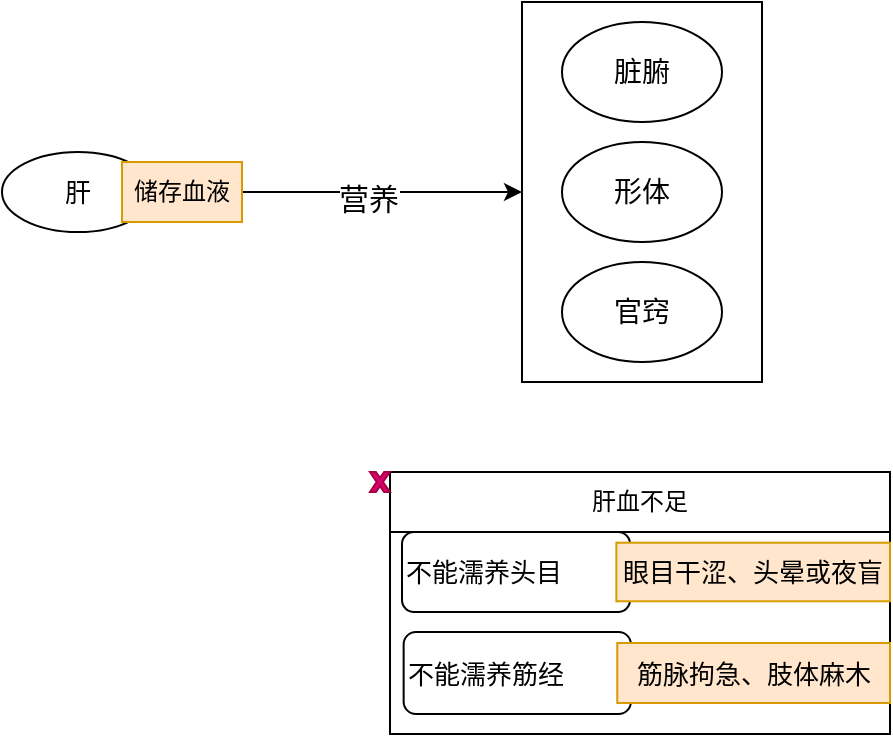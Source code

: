 <mxfile version="22.1.17" type="github">
  <diagram name="第 1 页" id="JK6JBXOP9RQf0usXEJeH">
    <mxGraphModel dx="1050" dy="557" grid="1" gridSize="10" guides="1" tooltips="1" connect="1" arrows="1" fold="1" page="1" pageScale="1" pageWidth="827" pageHeight="1169" math="0" shadow="0">
      <root>
        <mxCell id="0" />
        <mxCell id="1" parent="0" />
        <mxCell id="kIAk1iYzoB-Qb-6D6KU0-1" value="" style="group" vertex="1" connectable="0" parent="1">
          <mxGeometry x="80" y="150" width="120" height="40" as="geometry" />
        </mxCell>
        <mxCell id="kIAk1iYzoB-Qb-6D6KU0-2" value="肝" style="ellipse;whiteSpace=wrap;html=1;fontSize=13;" vertex="1" parent="kIAk1iYzoB-Qb-6D6KU0-1">
          <mxGeometry width="76" height="40" as="geometry" />
        </mxCell>
        <mxCell id="kIAk1iYzoB-Qb-6D6KU0-3" value="" style="endArrow=classic;html=1;rounded=0;exitX=1;exitY=0.5;exitDx=0;exitDy=0;" edge="1" parent="kIAk1iYzoB-Qb-6D6KU0-1" source="kIAk1iYzoB-Qb-6D6KU0-2" target="kIAk1iYzoB-Qb-6D6KU0-4">
          <mxGeometry width="50" height="50" relative="1" as="geometry">
            <mxPoint x="127" y="21" as="sourcePoint" />
            <mxPoint x="272" y="20" as="targetPoint" />
          </mxGeometry>
        </mxCell>
        <mxCell id="kIAk1iYzoB-Qb-6D6KU0-19" style="edgeStyle=orthogonalEdgeStyle;rounded=0;orthogonalLoop=1;jettySize=auto;html=1;exitX=1;exitY=0.5;exitDx=0;exitDy=0;" edge="1" parent="kIAk1iYzoB-Qb-6D6KU0-1" source="kIAk1iYzoB-Qb-6D6KU0-4">
          <mxGeometry relative="1" as="geometry">
            <mxPoint x="260" y="20" as="targetPoint" />
          </mxGeometry>
        </mxCell>
        <mxCell id="kIAk1iYzoB-Qb-6D6KU0-20" value="营养" style="edgeLabel;html=1;align=center;verticalAlign=middle;resizable=0;points=[];fontSize=15;" vertex="1" connectable="0" parent="kIAk1iYzoB-Qb-6D6KU0-19">
          <mxGeometry x="-0.106" y="-3" relative="1" as="geometry">
            <mxPoint as="offset" />
          </mxGeometry>
        </mxCell>
        <mxCell id="kIAk1iYzoB-Qb-6D6KU0-4" value="储存血液" style="text;html=1;strokeColor=#d79b00;fillColor=#ffe6cc;align=center;verticalAlign=middle;whiteSpace=wrap;rounded=0;" vertex="1" parent="kIAk1iYzoB-Qb-6D6KU0-1">
          <mxGeometry x="60" y="5" width="60" height="30" as="geometry" />
        </mxCell>
        <mxCell id="kIAk1iYzoB-Qb-6D6KU0-18" value="" style="group" vertex="1" connectable="0" parent="1">
          <mxGeometry x="340" y="75" width="120" height="190" as="geometry" />
        </mxCell>
        <mxCell id="kIAk1iYzoB-Qb-6D6KU0-17" value="" style="rounded=0;whiteSpace=wrap;html=1;" vertex="1" parent="kIAk1iYzoB-Qb-6D6KU0-18">
          <mxGeometry width="120" height="190" as="geometry" />
        </mxCell>
        <mxCell id="kIAk1iYzoB-Qb-6D6KU0-14" value="脏腑" style="ellipse;whiteSpace=wrap;html=1;fontSize=14;" vertex="1" parent="kIAk1iYzoB-Qb-6D6KU0-18">
          <mxGeometry x="20" y="10" width="80" height="50" as="geometry" />
        </mxCell>
        <mxCell id="kIAk1iYzoB-Qb-6D6KU0-15" value="形体" style="ellipse;whiteSpace=wrap;html=1;fontSize=14;" vertex="1" parent="kIAk1iYzoB-Qb-6D6KU0-18">
          <mxGeometry x="20" y="70" width="80" height="50" as="geometry" />
        </mxCell>
        <mxCell id="kIAk1iYzoB-Qb-6D6KU0-16" value="官窍" style="ellipse;whiteSpace=wrap;html=1;fontSize=14;" vertex="1" parent="kIAk1iYzoB-Qb-6D6KU0-18">
          <mxGeometry x="20" y="130" width="80" height="50" as="geometry" />
        </mxCell>
        <mxCell id="kIAk1iYzoB-Qb-6D6KU0-45" value="" style="group" vertex="1" connectable="0" parent="1">
          <mxGeometry x="264" y="310" width="260" height="131" as="geometry" />
        </mxCell>
        <mxCell id="kIAk1iYzoB-Qb-6D6KU0-24" value="肝血不足" style="swimlane;fontStyle=0;childLayout=stackLayout;horizontal=1;startSize=30;horizontalStack=0;resizeParent=1;resizeParentMax=0;resizeLast=0;collapsible=1;marginBottom=0;whiteSpace=wrap;html=1;" vertex="1" parent="kIAk1iYzoB-Qb-6D6KU0-45">
          <mxGeometry x="10" width="250" height="131" as="geometry" />
        </mxCell>
        <mxCell id="kIAk1iYzoB-Qb-6D6KU0-41" value="" style="group;fontSize=13;align=left;" vertex="1" connectable="0" parent="kIAk1iYzoB-Qb-6D6KU0-24">
          <mxGeometry y="30" width="250" height="101" as="geometry" />
        </mxCell>
        <mxCell id="kIAk1iYzoB-Qb-6D6KU0-65" value="" style="group" vertex="1" connectable="0" parent="kIAk1iYzoB-Qb-6D6KU0-41">
          <mxGeometry x="6" width="244" height="40" as="geometry" />
        </mxCell>
        <mxCell id="kIAk1iYzoB-Qb-6D6KU0-42" value="不能濡养头目" style="rounded=1;whiteSpace=wrap;html=1;fontSize=13;align=left;" vertex="1" parent="kIAk1iYzoB-Qb-6D6KU0-65">
          <mxGeometry width="114.019" height="40" as="geometry" />
        </mxCell>
        <mxCell id="kIAk1iYzoB-Qb-6D6KU0-43" value="眼目干涩、头晕或夜盲" style="text;html=1;strokeColor=#d79b00;fillColor=#ffe6cc;align=center;verticalAlign=middle;whiteSpace=wrap;rounded=0;fontSize=13;" vertex="1" parent="kIAk1iYzoB-Qb-6D6KU0-65">
          <mxGeometry x="107.178" y="5.366" width="136.822" height="29.268" as="geometry" />
        </mxCell>
        <mxCell id="kIAk1iYzoB-Qb-6D6KU0-56" value="" style="group;fontSize=13;align=left;" vertex="1" connectable="0" parent="kIAk1iYzoB-Qb-6D6KU0-41">
          <mxGeometry y="50" width="250" height="41" as="geometry" />
        </mxCell>
        <mxCell id="kIAk1iYzoB-Qb-6D6KU0-57" value="不能濡养筋经" style="rounded=1;whiteSpace=wrap;html=1;fontSize=13;align=left;" vertex="1" parent="kIAk1iYzoB-Qb-6D6KU0-56">
          <mxGeometry x="6.818" width="113.636" height="41" as="geometry" />
        </mxCell>
        <mxCell id="kIAk1iYzoB-Qb-6D6KU0-58" value="筋脉拘急、肢体麻木" style="text;html=1;strokeColor=#d79b00;fillColor=#ffe6cc;align=center;verticalAlign=middle;whiteSpace=wrap;rounded=0;fontSize=13;" vertex="1" parent="kIAk1iYzoB-Qb-6D6KU0-56">
          <mxGeometry x="113.636" y="5.5" width="136.364" height="30" as="geometry" />
        </mxCell>
        <mxCell id="kIAk1iYzoB-Qb-6D6KU0-44" value="" style="verticalLabelPosition=bottom;verticalAlign=top;html=1;shape=mxgraph.basic.x;fontColor=#ffffff;fillColor=#d80073;strokeColor=#A50040;" vertex="1" parent="kIAk1iYzoB-Qb-6D6KU0-45">
          <mxGeometry width="10" height="10" as="geometry" />
        </mxCell>
      </root>
    </mxGraphModel>
  </diagram>
</mxfile>
